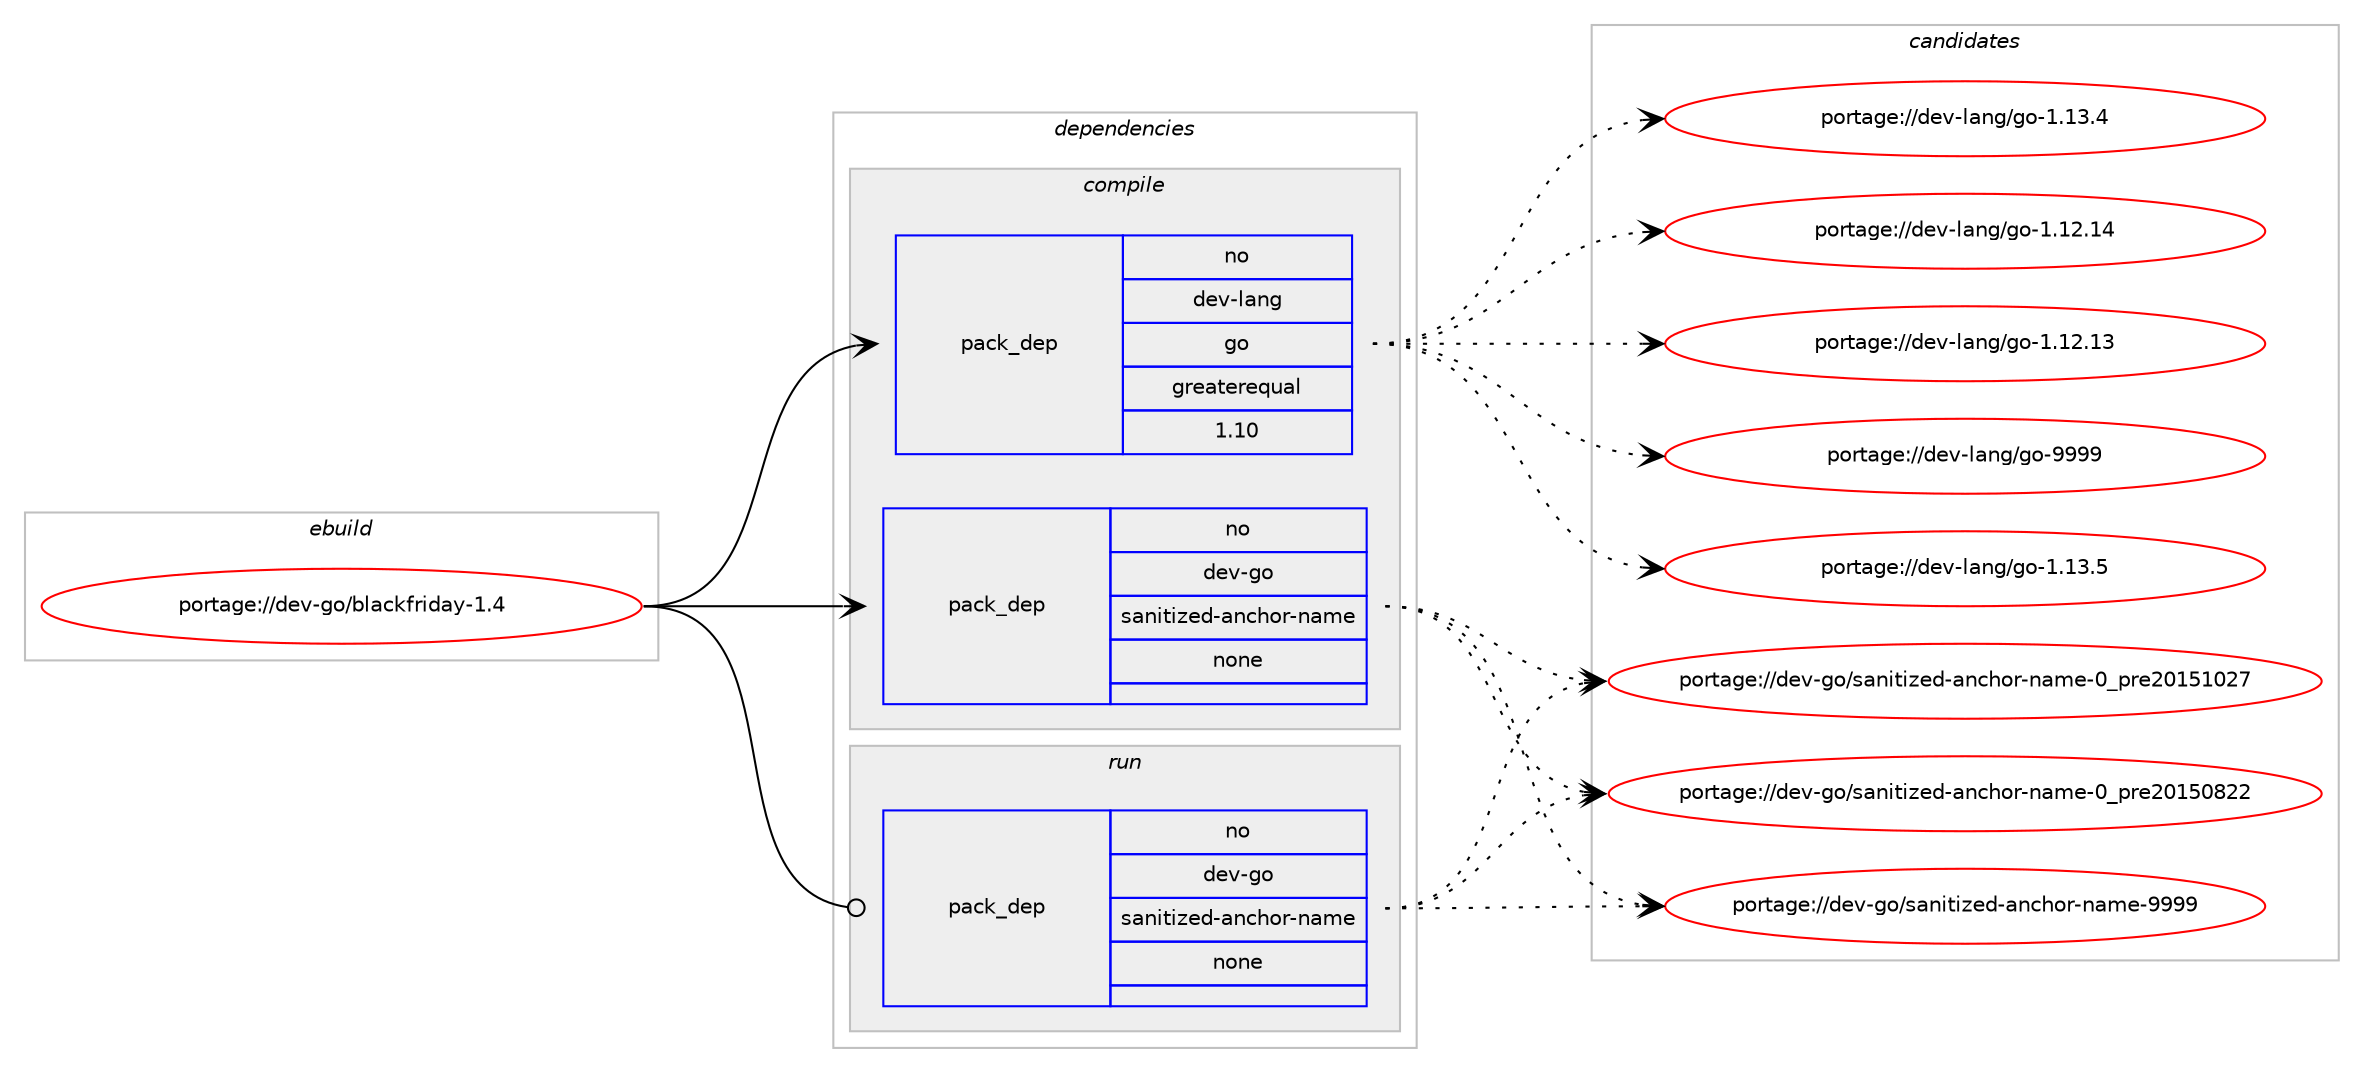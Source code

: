digraph prolog {

# *************
# Graph options
# *************

newrank=true;
concentrate=true;
compound=true;
graph [rankdir=LR,fontname=Helvetica,fontsize=10,ranksep=1.5];#, ranksep=2.5, nodesep=0.2];
edge  [arrowhead=vee];
node  [fontname=Helvetica,fontsize=10];

# **********
# The ebuild
# **********

subgraph cluster_leftcol {
color=gray;
label=<<i>ebuild</i>>;
id [label="portage://dev-go/blackfriday-1.4", color=red, width=4, href="../dev-go/blackfriday-1.4.svg"];
}

# ****************
# The dependencies
# ****************

subgraph cluster_midcol {
color=gray;
label=<<i>dependencies</i>>;
subgraph cluster_compile {
fillcolor="#eeeeee";
style=filled;
label=<<i>compile</i>>;
subgraph pack431150 {
dependency573544 [label=<<TABLE BORDER="0" CELLBORDER="1" CELLSPACING="0" CELLPADDING="4" WIDTH="220"><TR><TD ROWSPAN="6" CELLPADDING="30">pack_dep</TD></TR><TR><TD WIDTH="110">no</TD></TR><TR><TD>dev-go</TD></TR><TR><TD>sanitized-anchor-name</TD></TR><TR><TD>none</TD></TR><TR><TD></TD></TR></TABLE>>, shape=none, color=blue];
}
id:e -> dependency573544:w [weight=20,style="solid",arrowhead="vee"];
subgraph pack431151 {
dependency573545 [label=<<TABLE BORDER="0" CELLBORDER="1" CELLSPACING="0" CELLPADDING="4" WIDTH="220"><TR><TD ROWSPAN="6" CELLPADDING="30">pack_dep</TD></TR><TR><TD WIDTH="110">no</TD></TR><TR><TD>dev-lang</TD></TR><TR><TD>go</TD></TR><TR><TD>greaterequal</TD></TR><TR><TD>1.10</TD></TR></TABLE>>, shape=none, color=blue];
}
id:e -> dependency573545:w [weight=20,style="solid",arrowhead="vee"];
}
subgraph cluster_compileandrun {
fillcolor="#eeeeee";
style=filled;
label=<<i>compile and run</i>>;
}
subgraph cluster_run {
fillcolor="#eeeeee";
style=filled;
label=<<i>run</i>>;
subgraph pack431152 {
dependency573546 [label=<<TABLE BORDER="0" CELLBORDER="1" CELLSPACING="0" CELLPADDING="4" WIDTH="220"><TR><TD ROWSPAN="6" CELLPADDING="30">pack_dep</TD></TR><TR><TD WIDTH="110">no</TD></TR><TR><TD>dev-go</TD></TR><TR><TD>sanitized-anchor-name</TD></TR><TR><TD>none</TD></TR><TR><TD></TD></TR></TABLE>>, shape=none, color=blue];
}
id:e -> dependency573546:w [weight=20,style="solid",arrowhead="odot"];
}
}

# **************
# The candidates
# **************

subgraph cluster_choices {
rank=same;
color=gray;
label=<<i>candidates</i>>;

subgraph choice431150 {
color=black;
nodesep=1;
choice10010111845103111471159711010511610512210110045971109910411111445110971091014557575757 [label="portage://dev-go/sanitized-anchor-name-9999", color=red, width=4,href="../dev-go/sanitized-anchor-name-9999.svg"];
choice10010111845103111471159711010511610512210110045971109910411111445110971091014548951121141015048495349485055 [label="portage://dev-go/sanitized-anchor-name-0_pre20151027", color=red, width=4,href="../dev-go/sanitized-anchor-name-0_pre20151027.svg"];
choice10010111845103111471159711010511610512210110045971109910411111445110971091014548951121141015048495348565050 [label="portage://dev-go/sanitized-anchor-name-0_pre20150822", color=red, width=4,href="../dev-go/sanitized-anchor-name-0_pre20150822.svg"];
dependency573544:e -> choice10010111845103111471159711010511610512210110045971109910411111445110971091014557575757:w [style=dotted,weight="100"];
dependency573544:e -> choice10010111845103111471159711010511610512210110045971109910411111445110971091014548951121141015048495349485055:w [style=dotted,weight="100"];
dependency573544:e -> choice10010111845103111471159711010511610512210110045971109910411111445110971091014548951121141015048495348565050:w [style=dotted,weight="100"];
}
subgraph choice431151 {
color=black;
nodesep=1;
choice1001011184510897110103471031114557575757 [label="portage://dev-lang/go-9999", color=red, width=4,href="../dev-lang/go-9999.svg"];
choice10010111845108971101034710311145494649514653 [label="portage://dev-lang/go-1.13.5", color=red, width=4,href="../dev-lang/go-1.13.5.svg"];
choice10010111845108971101034710311145494649514652 [label="portage://dev-lang/go-1.13.4", color=red, width=4,href="../dev-lang/go-1.13.4.svg"];
choice1001011184510897110103471031114549464950464952 [label="portage://dev-lang/go-1.12.14", color=red, width=4,href="../dev-lang/go-1.12.14.svg"];
choice1001011184510897110103471031114549464950464951 [label="portage://dev-lang/go-1.12.13", color=red, width=4,href="../dev-lang/go-1.12.13.svg"];
dependency573545:e -> choice1001011184510897110103471031114557575757:w [style=dotted,weight="100"];
dependency573545:e -> choice10010111845108971101034710311145494649514653:w [style=dotted,weight="100"];
dependency573545:e -> choice10010111845108971101034710311145494649514652:w [style=dotted,weight="100"];
dependency573545:e -> choice1001011184510897110103471031114549464950464952:w [style=dotted,weight="100"];
dependency573545:e -> choice1001011184510897110103471031114549464950464951:w [style=dotted,weight="100"];
}
subgraph choice431152 {
color=black;
nodesep=1;
choice10010111845103111471159711010511610512210110045971109910411111445110971091014557575757 [label="portage://dev-go/sanitized-anchor-name-9999", color=red, width=4,href="../dev-go/sanitized-anchor-name-9999.svg"];
choice10010111845103111471159711010511610512210110045971109910411111445110971091014548951121141015048495349485055 [label="portage://dev-go/sanitized-anchor-name-0_pre20151027", color=red, width=4,href="../dev-go/sanitized-anchor-name-0_pre20151027.svg"];
choice10010111845103111471159711010511610512210110045971109910411111445110971091014548951121141015048495348565050 [label="portage://dev-go/sanitized-anchor-name-0_pre20150822", color=red, width=4,href="../dev-go/sanitized-anchor-name-0_pre20150822.svg"];
dependency573546:e -> choice10010111845103111471159711010511610512210110045971109910411111445110971091014557575757:w [style=dotted,weight="100"];
dependency573546:e -> choice10010111845103111471159711010511610512210110045971109910411111445110971091014548951121141015048495349485055:w [style=dotted,weight="100"];
dependency573546:e -> choice10010111845103111471159711010511610512210110045971109910411111445110971091014548951121141015048495348565050:w [style=dotted,weight="100"];
}
}

}
